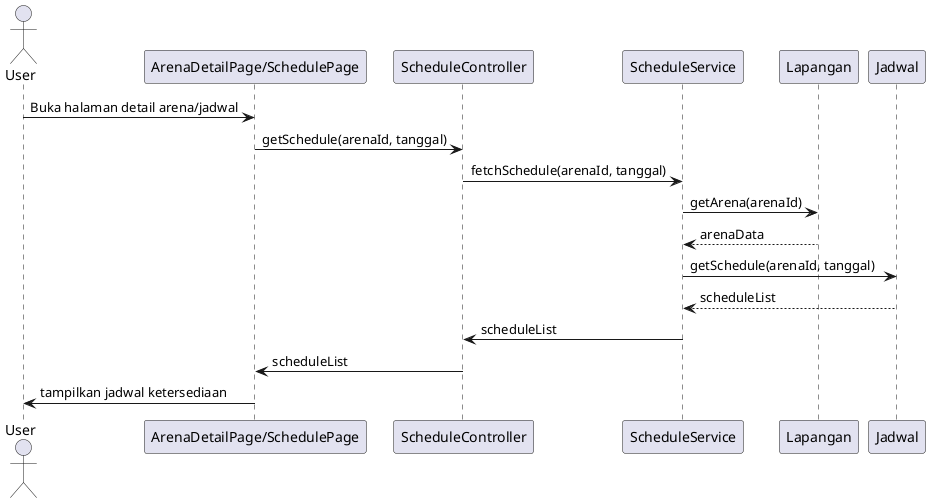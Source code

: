 @startuml
actor User
participant "ArenaDetailPage/SchedulePage" as UI
participant "ScheduleController" as Controller
participant "ScheduleService" as Service
participant "Lapangan" as ArenaEntity
participant "Jadwal" as ScheduleEntity

User -> UI : Buka halaman detail arena/jadwal
UI -> Controller : getSchedule(arenaId, tanggal)
Controller -> Service : fetchSchedule(arenaId, tanggal)
Service -> ArenaEntity : getArena(arenaId)
ArenaEntity --> Service : arenaData
Service -> ScheduleEntity : getSchedule(arenaId, tanggal)
ScheduleEntity --> Service : scheduleList
Service -> Controller : scheduleList
Controller -> UI : scheduleList
UI -> User : tampilkan jadwal ketersediaan
@enduml
